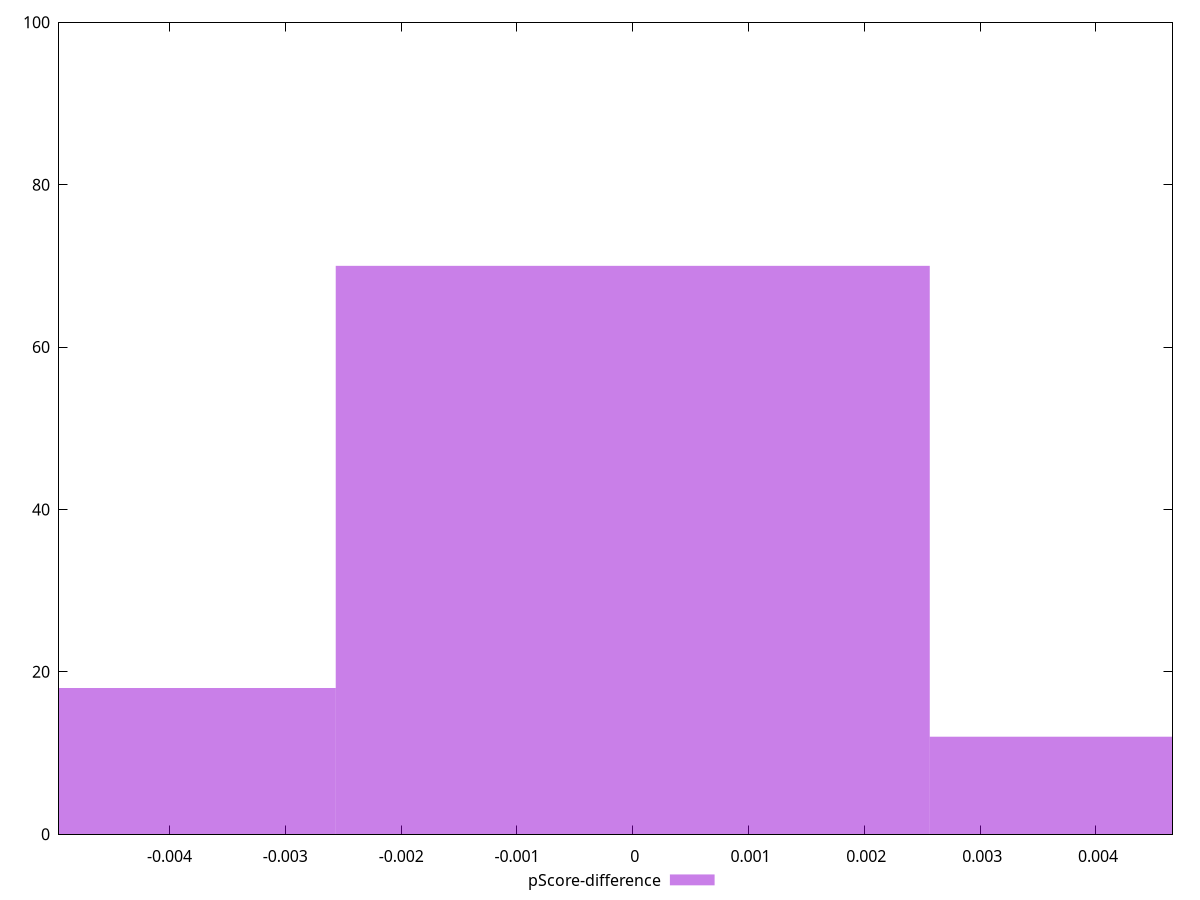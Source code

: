 reset

$pScoreDifference <<EOF
0 70
0.005129617836119392 12
-0.005129617836119392 18
EOF

set key outside below
set boxwidth 0.005129617836119392
set xrange [-0.004954404027099124:0.004660887594568841]
set yrange [0:100]
set trange [0:100]
set style fill transparent solid 0.5 noborder
set terminal svg size 640, 490 enhanced background rgb 'white'
set output "report_00025_2021-02-22T21:38:55.199Z/total-blocking-time/samples/pages+cached+noadtech+nomedia/pScore-difference/histogram.svg"

plot $pScoreDifference title "pScore-difference" with boxes

reset
